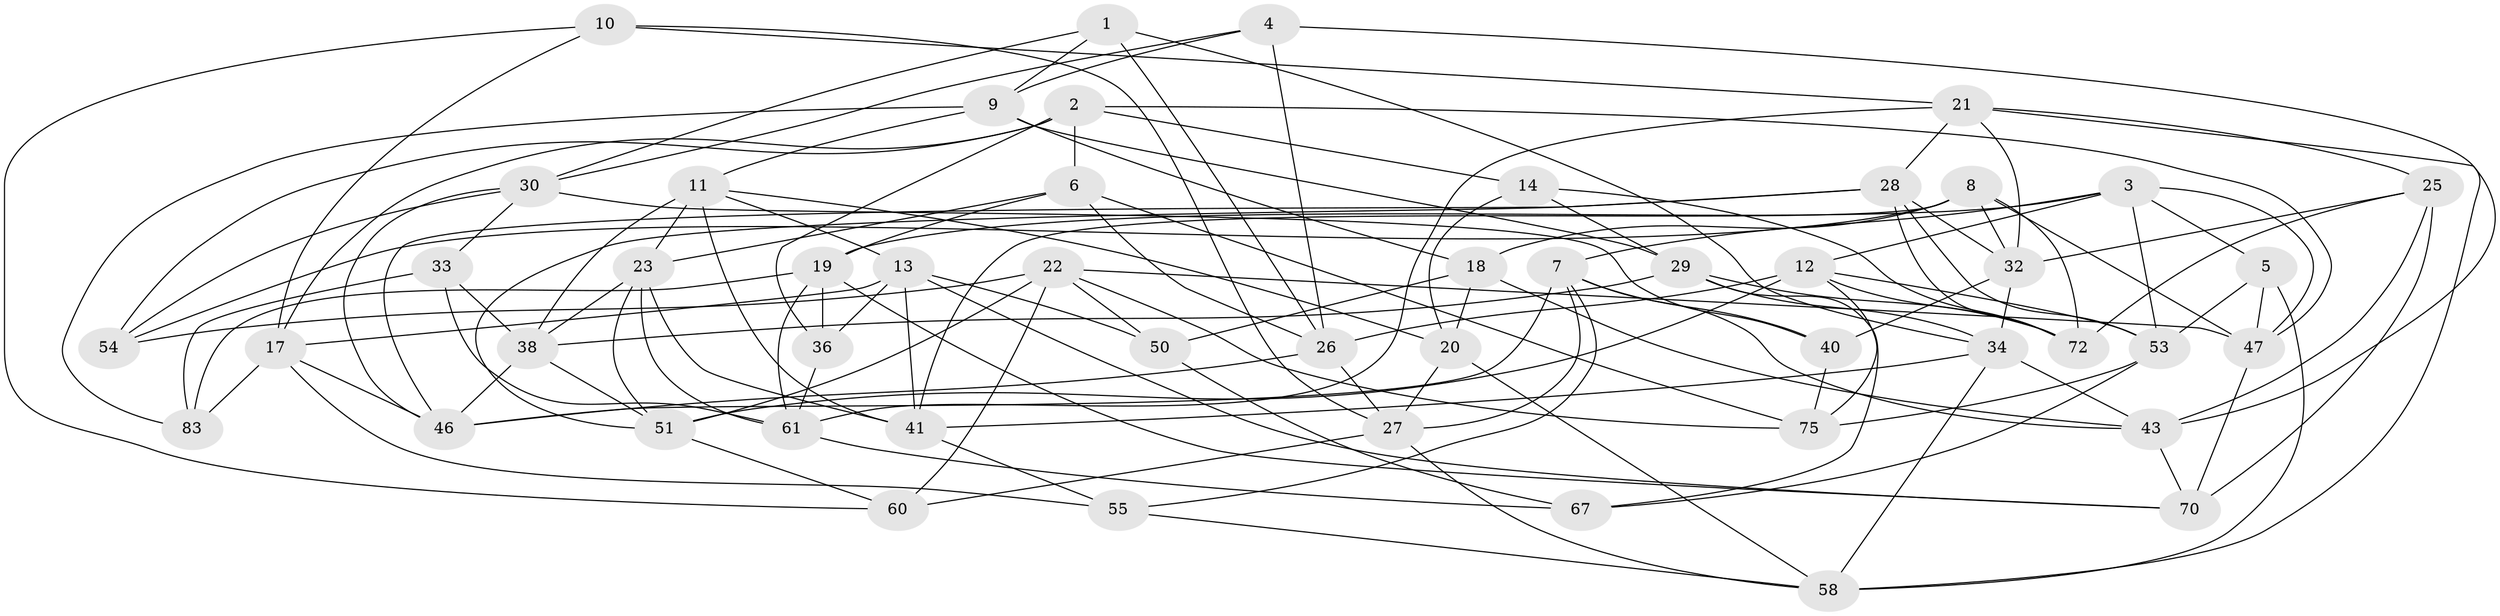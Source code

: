 // original degree distribution, {4: 1.0}
// Generated by graph-tools (version 1.1) at 2025/11/02/27/25 16:11:42]
// undirected, 50 vertices, 133 edges
graph export_dot {
graph [start="1"]
  node [color=gray90,style=filled];
  1;
  2 [super="+15"];
  3 [super="+37"];
  4;
  5;
  6 [super="+74"];
  7 [super="+16"];
  8 [super="+24"];
  9 [super="+35"];
  10;
  11 [super="+56"];
  12 [super="+85"];
  13 [super="+31"];
  14;
  17 [super="+69"];
  18 [super="+80"];
  19 [super="+76"];
  20 [super="+39"];
  21 [super="+42"];
  22 [super="+65"];
  23 [super="+57"];
  25 [super="+77"];
  26 [super="+59"];
  27 [super="+86"];
  28 [super="+82"];
  29 [super="+48"];
  30 [super="+44"];
  32 [super="+62"];
  33;
  34 [super="+49"];
  36;
  38 [super="+78"];
  40;
  41 [super="+66"];
  43 [super="+45"];
  46 [super="+52"];
  47 [super="+79"];
  50;
  51 [super="+64"];
  53 [super="+63"];
  54;
  55;
  58 [super="+68"];
  60;
  61 [super="+71"];
  67;
  70 [super="+73"];
  72 [super="+84"];
  75 [super="+81"];
  83;
  1 -- 30;
  1 -- 9;
  1 -- 34;
  1 -- 26;
  2 -- 36;
  2 -- 54;
  2 -- 6;
  2 -- 14;
  2 -- 47;
  2 -- 17;
  3 -- 53;
  3 -- 7;
  3 -- 12;
  3 -- 19;
  3 -- 5;
  3 -- 47;
  4 -- 26;
  4 -- 43;
  4 -- 30;
  4 -- 9;
  5 -- 58;
  5 -- 53;
  5 -- 47;
  6 -- 26;
  6 -- 75 [weight=2];
  6 -- 19;
  6 -- 23;
  7 -- 27;
  7 -- 43;
  7 -- 40;
  7 -- 55;
  7 -- 46;
  8 -- 72;
  8 -- 47;
  8 -- 54;
  8 -- 32;
  8 -- 18;
  8 -- 41;
  9 -- 29;
  9 -- 18;
  9 -- 11;
  9 -- 83;
  10 -- 17;
  10 -- 60;
  10 -- 27;
  10 -- 21;
  11 -- 23;
  11 -- 20;
  11 -- 13;
  11 -- 38;
  11 -- 41;
  12 -- 72;
  12 -- 26;
  12 -- 51;
  12 -- 53;
  12 -- 75;
  13 -- 36;
  13 -- 70;
  13 -- 50;
  13 -- 17;
  13 -- 41;
  14 -- 72;
  14 -- 29;
  14 -- 20;
  17 -- 46;
  17 -- 83;
  17 -- 55;
  18 -- 43;
  18 -- 50;
  18 -- 20 [weight=2];
  19 -- 70;
  19 -- 83;
  19 -- 36;
  19 -- 61;
  20 -- 58;
  20 -- 27;
  21 -- 28;
  21 -- 25;
  21 -- 58;
  21 -- 32;
  21 -- 61;
  22 -- 47;
  22 -- 54;
  22 -- 50;
  22 -- 51;
  22 -- 60;
  22 -- 75;
  23 -- 41;
  23 -- 51;
  23 -- 38;
  23 -- 61;
  25 -- 70 [weight=2];
  25 -- 32;
  25 -- 72;
  25 -- 43;
  26 -- 46;
  26 -- 27;
  27 -- 58;
  27 -- 60;
  28 -- 53;
  28 -- 51;
  28 -- 32;
  28 -- 72;
  28 -- 46;
  29 -- 72;
  29 -- 67;
  29 -- 38;
  29 -- 34;
  30 -- 54;
  30 -- 40;
  30 -- 33;
  30 -- 46;
  32 -- 34;
  32 -- 40;
  33 -- 83;
  33 -- 61;
  33 -- 38;
  34 -- 58;
  34 -- 43;
  34 -- 41;
  36 -- 61;
  38 -- 46;
  38 -- 51;
  40 -- 75;
  41 -- 55;
  43 -- 70;
  47 -- 70;
  50 -- 67;
  51 -- 60;
  53 -- 67;
  53 -- 75;
  55 -- 58;
  61 -- 67;
}
